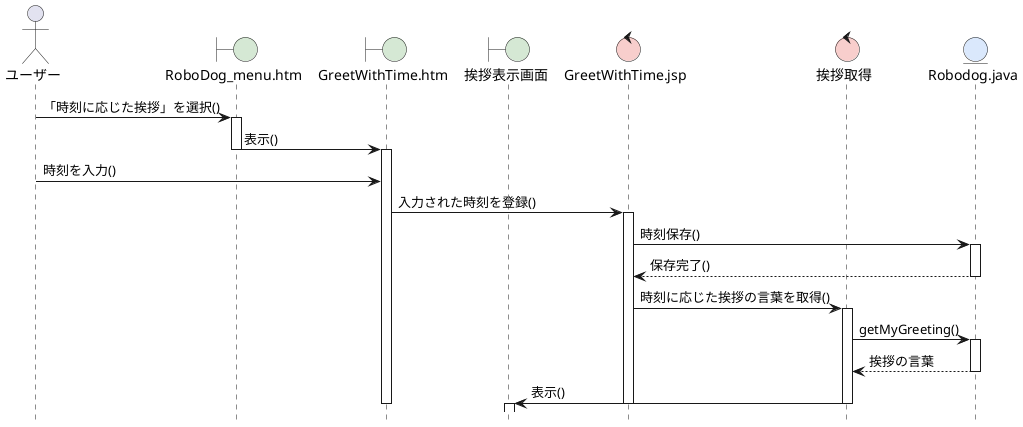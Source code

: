 @startuml RoboDogシステム-時刻に応じた挨拶シーケンス図
hide footbox
skinparam boundaryBackgroundColor #D5E8D4
skinparam controlBackgroundColor  #F8CECC
skinparam entityBackgroundColor   #DAE8FC

actor ユーザー as A
boundary "RoboDog_menu.htm" as B1
boundary "GreetWithTime.htm" as B2
boundary 挨拶表示画面 as B3
control "GreetWithTime.jsp" as C1
control 挨拶取得 as C2
entity "Robodog.java" as E

A -> B1: 「時刻に応じた挨拶」を選択()
activate B1

B1 -> B2: 表示()
deactivate B1
activate B2

A -> B2: 時刻を入力()

B2 -> C1: 入力された時刻を登録()
activate C1
C1 -> E: 時刻保存()
activate E
E --> C1: 保存完了()
deactivate E

C1 -> C2: 時刻に応じた挨拶の言葉を取得()
activate C2
C2 -> E: getMyGreeting()
activate E
E --> C2: 挨拶の言葉
deactivate E

C2 -> B3: 表示()
deactivate C2
deactivate C1
deactivate B2
activate B3

@enduml